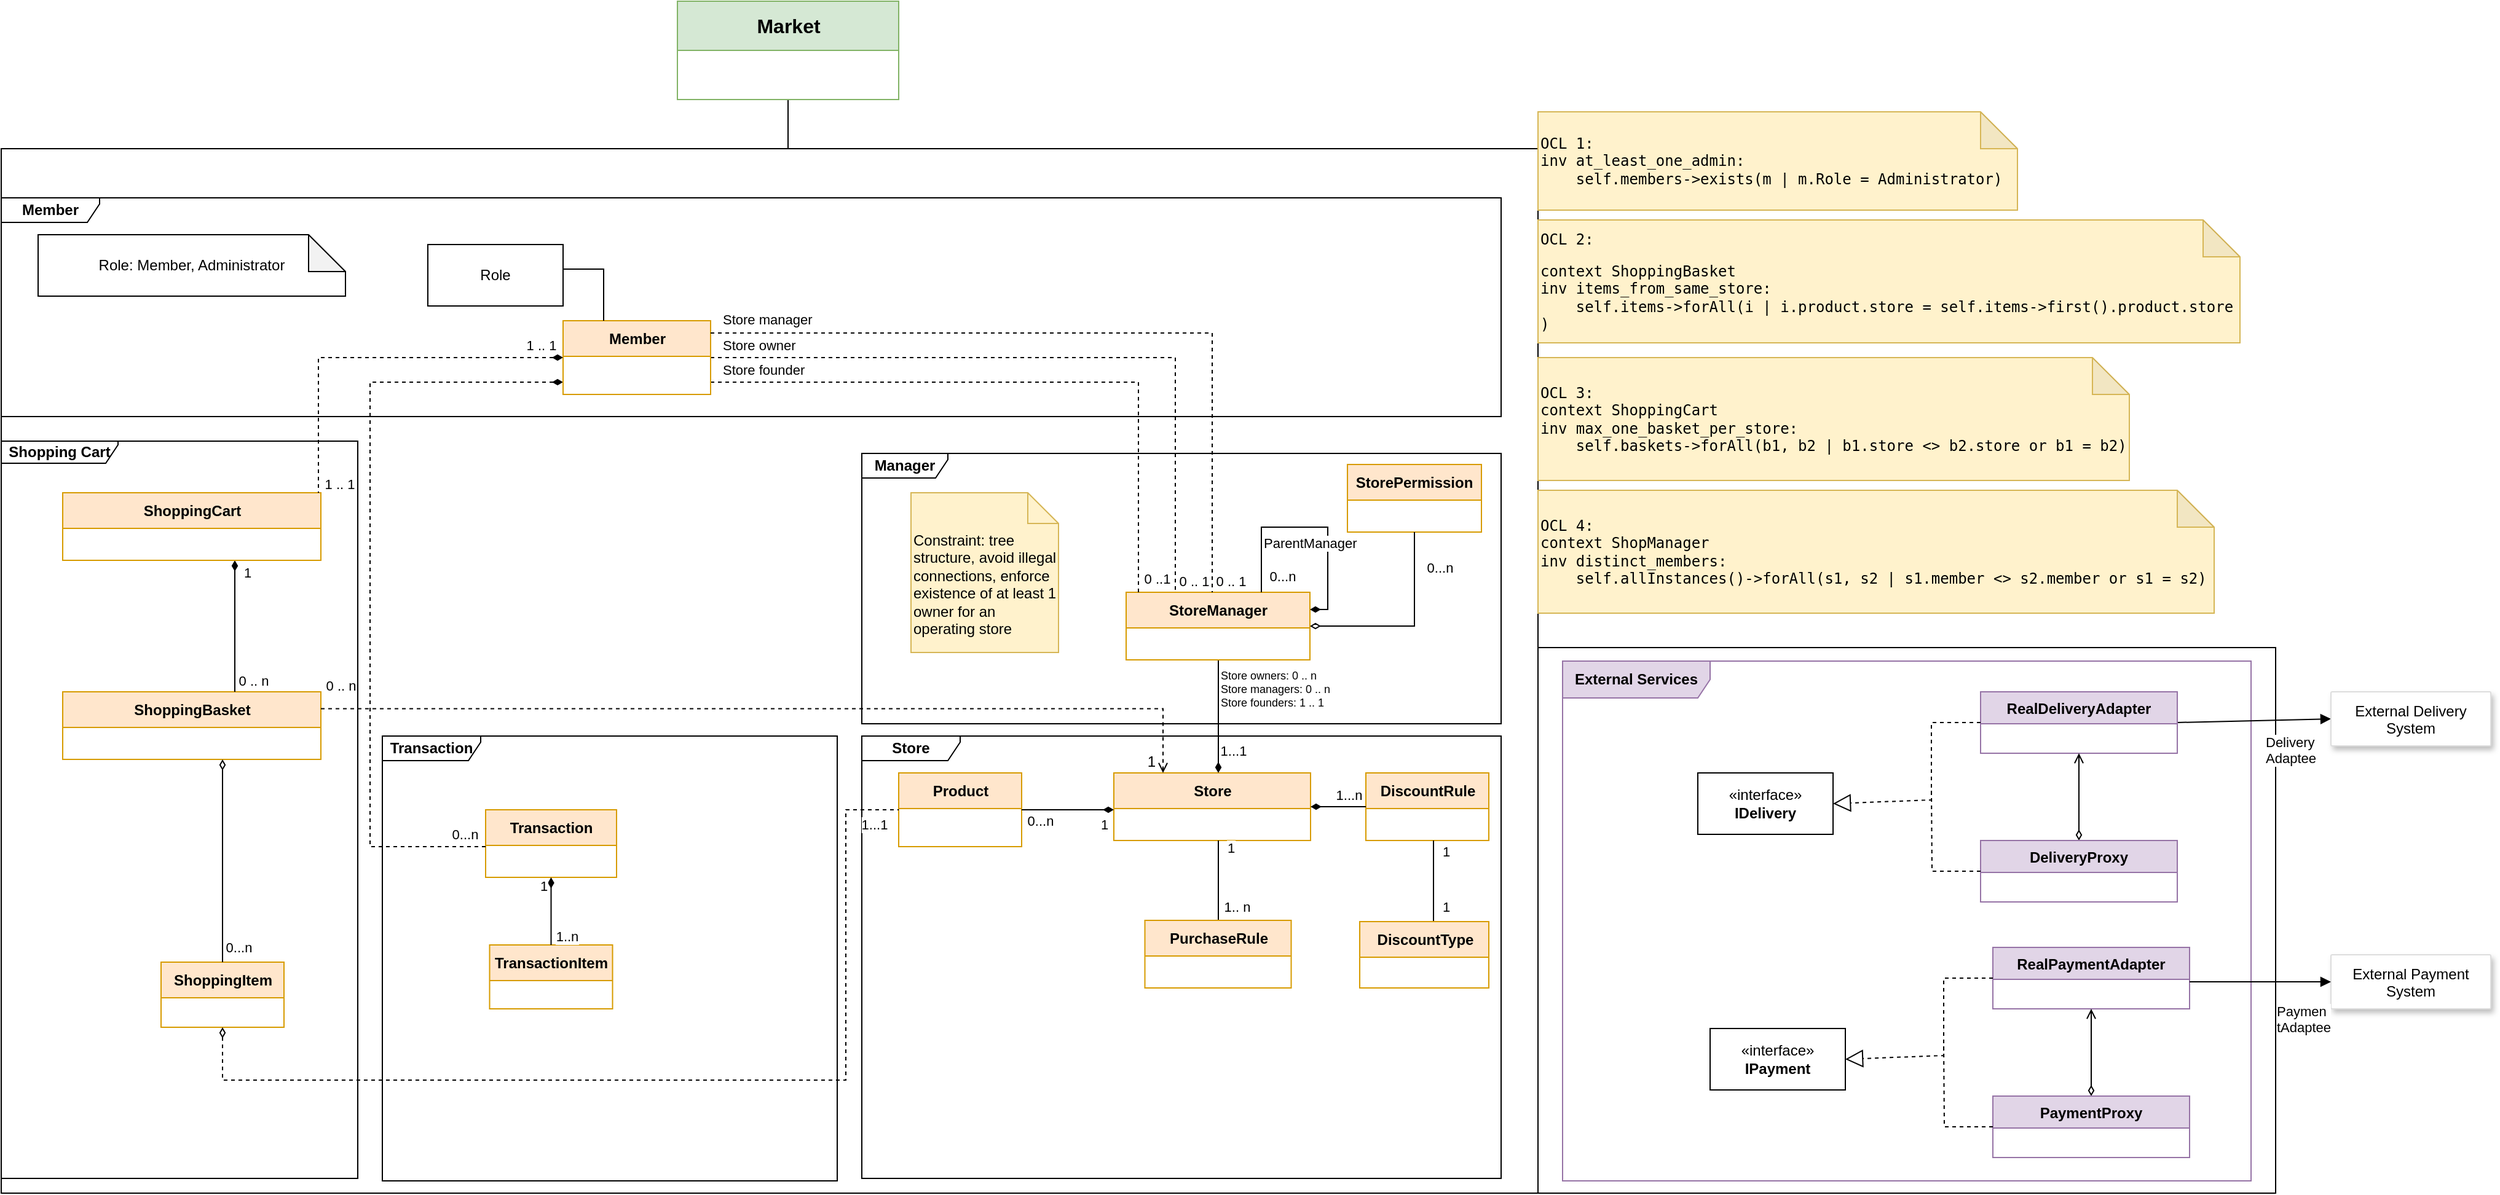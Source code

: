 <mxfile version="21.2.7" type="device">
  <diagram id="UdxZ_-akryXsySf2juUY" name="WhiteDiagram">
    <mxGraphModel dx="1134" dy="626" grid="1" gridSize="10" guides="1" tooltips="1" connect="1" arrows="1" fold="1" page="1" pageScale="1" pageWidth="850" pageHeight="1100" math="0" shadow="0">
      <root>
        <mxCell id="0" />
        <mxCell id="1" parent="0" />
        <mxCell id="dIHybOWJR_WHU6xol9Fc-5" value="" style="rounded=0;whiteSpace=wrap;html=1;" parent="1" vertex="1">
          <mxGeometry x="1350" y="616" width="600" height="444" as="geometry" />
        </mxCell>
        <mxCell id="CLvzxZcf5yE5PqEASKck-112" value="" style="rounded=0;whiteSpace=wrap;html=1;" parent="1" vertex="1">
          <mxGeometry x="100" y="210" width="1250" height="850" as="geometry" />
        </mxCell>
        <mxCell id="CLvzxZcf5yE5PqEASKck-2" value="&lt;b&gt;Store&lt;/b&gt;" style="shape=umlFrame;whiteSpace=wrap;html=1;pointerEvents=0;width=80;height=20;" parent="1" vertex="1">
          <mxGeometry x="800" y="688" width="520" height="360" as="geometry" />
        </mxCell>
        <mxCell id="CLvzxZcf5yE5PqEASKck-4" value="&lt;b&gt;Transaction&lt;/b&gt;" style="shape=umlFrame;whiteSpace=wrap;html=1;pointerEvents=0;width=80;height=20;" parent="1" vertex="1">
          <mxGeometry x="410" y="688" width="370" height="362" as="geometry" />
        </mxCell>
        <mxCell id="CLvzxZcf5yE5PqEASKck-3" value="&lt;b&gt;Shopping Cart&lt;/b&gt;" style="shape=umlFrame;whiteSpace=wrap;html=1;pointerEvents=0;width=95;height=18;" parent="1" vertex="1">
          <mxGeometry x="100" y="448" width="290" height="600" as="geometry" />
        </mxCell>
        <mxCell id="CLvzxZcf5yE5PqEASKck-5" value="Transaction" style="swimlane;fontStyle=1;align=center;verticalAlign=middle;childLayout=stackLayout;horizontal=1;startSize=29;horizontalStack=0;resizeParent=1;resizeParentMax=0;resizeLast=0;collapsible=0;marginBottom=0;html=1;fillColor=#ffe6cc;strokeColor=#d79b00;" parent="1" vertex="1">
          <mxGeometry x="494" y="748" width="106.5" height="55" as="geometry" />
        </mxCell>
        <mxCell id="CLvzxZcf5yE5PqEASKck-6" value="Store" style="swimlane;fontStyle=1;align=center;verticalAlign=middle;childLayout=stackLayout;horizontal=1;startSize=29;horizontalStack=0;resizeParent=1;resizeParentMax=0;resizeLast=0;collapsible=0;marginBottom=0;html=1;fillColor=#ffe6cc;strokeColor=#d79b00;" parent="1" vertex="1">
          <mxGeometry x="1005" y="718" width="160" height="55" as="geometry" />
        </mxCell>
        <mxCell id="CLvzxZcf5yE5PqEASKck-7" style="edgeStyle=orthogonalEdgeStyle;rounded=0;orthogonalLoop=1;jettySize=auto;html=1;endArrow=none;endFill=0;startArrow=diamondThin;startFill=1;" parent="1" source="CLvzxZcf5yE5PqEASKck-6" target="CLvzxZcf5yE5PqEASKck-54" edge="1">
          <mxGeometry relative="1" as="geometry">
            <Array as="points">
              <mxPoint x="1090" y="678" />
              <mxPoint x="1090" y="678" />
            </Array>
          </mxGeometry>
        </mxCell>
        <mxCell id="CLvzxZcf5yE5PqEASKck-8" value="1...1" style="edgeLabel;html=1;align=center;verticalAlign=middle;resizable=0;points=[];" parent="CLvzxZcf5yE5PqEASKck-7" connectable="0" vertex="1">
          <mxGeometry x="-0.699" relative="1" as="geometry">
            <mxPoint x="12" y="-4" as="offset" />
          </mxGeometry>
        </mxCell>
        <mxCell id="CLvzxZcf5yE5PqEASKck-9" value="&lt;div style=&quot;&quot;&gt;Store owners: 0 .. n&lt;/div&gt;Store managers: 0 .. n&lt;br&gt;Store founders: 1 .. 1" style="edgeLabel;html=1;align=left;verticalAlign=middle;resizable=0;points=[];fontSize=9;" parent="CLvzxZcf5yE5PqEASKck-7" vertex="1" connectable="0">
          <mxGeometry x="0.784" relative="1" as="geometry">
            <mxPoint y="14" as="offset" />
          </mxGeometry>
        </mxCell>
        <mxCell id="CLvzxZcf5yE5PqEASKck-10" value="Product" style="swimlane;fontStyle=1;align=center;verticalAlign=middle;childLayout=stackLayout;horizontal=1;startSize=29;horizontalStack=0;resizeParent=1;resizeParentMax=0;resizeLast=0;collapsible=0;marginBottom=0;html=1;fillColor=#ffe6cc;strokeColor=#d79b00;" parent="1" vertex="1">
          <mxGeometry x="830" y="718" width="100" height="60" as="geometry" />
        </mxCell>
        <mxCell id="CLvzxZcf5yE5PqEASKck-11" style="edgeStyle=orthogonalEdgeStyle;rounded=0;orthogonalLoop=1;jettySize=auto;html=1;endArrow=none;endFill=0;startArrow=diamondThin;startFill=1;" parent="1" source="CLvzxZcf5yE5PqEASKck-6" target="CLvzxZcf5yE5PqEASKck-10" edge="1">
          <mxGeometry relative="1" as="geometry">
            <Array as="points">
              <mxPoint x="970" y="748" />
              <mxPoint x="970" y="748" />
            </Array>
          </mxGeometry>
        </mxCell>
        <mxCell id="CLvzxZcf5yE5PqEASKck-12" value="0...n" style="edgeLabel;html=1;align=center;verticalAlign=middle;resizable=0;points=[];" parent="CLvzxZcf5yE5PqEASKck-11" vertex="1" connectable="0">
          <mxGeometry x="0.815" relative="1" as="geometry">
            <mxPoint x="8" y="9" as="offset" />
          </mxGeometry>
        </mxCell>
        <mxCell id="CLvzxZcf5yE5PqEASKck-104" value="1" style="edgeLabel;html=1;align=center;verticalAlign=middle;resizable=0;points=[];" parent="CLvzxZcf5yE5PqEASKck-11" vertex="1" connectable="0">
          <mxGeometry x="-0.787" relative="1" as="geometry">
            <mxPoint y="12" as="offset" />
          </mxGeometry>
        </mxCell>
        <mxCell id="CLvzxZcf5yE5PqEASKck-13" value="DiscountRule" style="swimlane;fontStyle=1;align=center;verticalAlign=middle;childLayout=stackLayout;horizontal=1;startSize=29;horizontalStack=0;resizeParent=1;resizeParentMax=0;resizeLast=0;collapsible=0;marginBottom=0;html=1;fillColor=#ffe6cc;strokeColor=#d79b00;" parent="1" vertex="1">
          <mxGeometry x="1210.0" y="718" width="100" height="55" as="geometry" />
        </mxCell>
        <mxCell id="CLvzxZcf5yE5PqEASKck-14" style="edgeStyle=orthogonalEdgeStyle;rounded=0;orthogonalLoop=1;jettySize=auto;html=1;endArrow=none;endFill=0;startArrow=diamondThin;startFill=1;" parent="1" source="CLvzxZcf5yE5PqEASKck-6" target="CLvzxZcf5yE5PqEASKck-13" edge="1">
          <mxGeometry relative="1" as="geometry" />
        </mxCell>
        <mxCell id="CLvzxZcf5yE5PqEASKck-15" value="1...n" style="edgeLabel;html=1;align=center;verticalAlign=middle;resizable=0;points=[];" parent="CLvzxZcf5yE5PqEASKck-14" vertex="1" connectable="0">
          <mxGeometry x="-0.796" y="1" relative="1" as="geometry">
            <mxPoint x="26" y="-9" as="offset" />
          </mxGeometry>
        </mxCell>
        <mxCell id="CLvzxZcf5yE5PqEASKck-16" value="&lt;b&gt;Member&lt;/b&gt;" style="shape=umlFrame;whiteSpace=wrap;html=1;pointerEvents=0;width=80;height=20;" parent="1" vertex="1">
          <mxGeometry x="100" y="250" width="1220" height="178" as="geometry" />
        </mxCell>
        <mxCell id="CLvzxZcf5yE5PqEASKck-17" value="" style="edgeStyle=orthogonalEdgeStyle;rounded=0;orthogonalLoop=1;jettySize=auto;html=1;endArrow=none;endFill=0;startArrow=diamondThin;startFill=1;dashed=1;" parent="1" source="CLvzxZcf5yE5PqEASKck-69" target="CLvzxZcf5yE5PqEASKck-5" edge="1">
          <mxGeometry relative="1" as="geometry">
            <Array as="points">
              <mxPoint x="400" y="400" />
              <mxPoint x="400" y="778" />
            </Array>
            <mxPoint x="315" y="568" as="sourcePoint" />
            <mxPoint x="210" y="1033" as="targetPoint" />
          </mxGeometry>
        </mxCell>
        <mxCell id="CLvzxZcf5yE5PqEASKck-18" value="0...n" style="edgeLabel;html=1;align=center;verticalAlign=middle;resizable=0;points=[];" parent="CLvzxZcf5yE5PqEASKck-17" connectable="0" vertex="1">
          <mxGeometry x="0.926" relative="1" as="geometry">
            <mxPoint x="6" y="-10" as="offset" />
          </mxGeometry>
        </mxCell>
        <mxCell id="CLvzxZcf5yE5PqEASKck-19" value="ShoppingBasket" style="swimlane;fontStyle=1;align=center;verticalAlign=middle;childLayout=stackLayout;horizontal=1;startSize=29;horizontalStack=0;resizeParent=1;resizeParentMax=0;resizeLast=0;collapsible=0;marginBottom=0;html=1;fillColor=#ffe6cc;strokeColor=#d79b00;" parent="1" vertex="1">
          <mxGeometry x="150" y="652" width="210" height="55" as="geometry" />
        </mxCell>
        <mxCell id="CLvzxZcf5yE5PqEASKck-20" style="edgeStyle=orthogonalEdgeStyle;rounded=0;orthogonalLoop=1;jettySize=auto;html=1;startArrow=diamondThin;startFill=1;endArrow=none;endFill=0;" parent="1" source="CLvzxZcf5yE5PqEASKck-76" target="CLvzxZcf5yE5PqEASKck-19" edge="1">
          <mxGeometry relative="1" as="geometry">
            <Array as="points">
              <mxPoint x="290" y="620" />
              <mxPoint x="290" y="620" />
            </Array>
          </mxGeometry>
        </mxCell>
        <mxCell id="CLvzxZcf5yE5PqEASKck-21" value="0 .. n" style="edgeLabel;html=1;align=center;verticalAlign=middle;resizable=0;points=[];" parent="CLvzxZcf5yE5PqEASKck-20" vertex="1" connectable="0">
          <mxGeometry x="0.933" y="1" relative="1" as="geometry">
            <mxPoint x="14" y="-6" as="offset" />
          </mxGeometry>
        </mxCell>
        <mxCell id="CLvzxZcf5yE5PqEASKck-101" value="1" style="edgeLabel;html=1;align=center;verticalAlign=middle;resizable=0;points=[];" parent="CLvzxZcf5yE5PqEASKck-20" vertex="1" connectable="0">
          <mxGeometry x="-0.814" y="-2" relative="1" as="geometry">
            <mxPoint x="12" as="offset" />
          </mxGeometry>
        </mxCell>
        <mxCell id="CLvzxZcf5yE5PqEASKck-22" value="ShoppingItem" style="swimlane;fontStyle=1;align=center;verticalAlign=middle;childLayout=stackLayout;horizontal=1;startSize=29;horizontalStack=0;resizeParent=1;resizeParentMax=0;resizeLast=0;collapsible=0;marginBottom=0;html=1;fillColor=#ffe6cc;strokeColor=#d79b00;" parent="1" vertex="1">
          <mxGeometry x="230" y="872" width="100" height="53" as="geometry" />
        </mxCell>
        <mxCell id="CLvzxZcf5yE5PqEASKck-23" style="edgeStyle=orthogonalEdgeStyle;rounded=0;orthogonalLoop=1;jettySize=auto;html=1;endArrow=none;endFill=0;startArrow=diamondThin;startFill=0;dashed=1;exitX=0.5;exitY=1;exitDx=0;exitDy=0;" parent="1" source="CLvzxZcf5yE5PqEASKck-22" target="CLvzxZcf5yE5PqEASKck-10" edge="1">
          <mxGeometry relative="1" as="geometry">
            <mxPoint x="280" y="898" as="sourcePoint" />
            <Array as="points">
              <mxPoint x="280" y="968" />
              <mxPoint x="787" y="968" />
              <mxPoint x="787" y="748" />
            </Array>
          </mxGeometry>
        </mxCell>
        <mxCell id="CLvzxZcf5yE5PqEASKck-24" value="1...1" style="edgeLabel;html=1;align=center;verticalAlign=middle;resizable=0;points=[];" parent="CLvzxZcf5yE5PqEASKck-23" vertex="1" connectable="0">
          <mxGeometry x="-0.946" y="-1" relative="1" as="geometry">
            <mxPoint x="531" y="-187" as="offset" />
          </mxGeometry>
        </mxCell>
        <mxCell id="CLvzxZcf5yE5PqEASKck-25" style="edgeStyle=orthogonalEdgeStyle;rounded=0;orthogonalLoop=1;jettySize=auto;html=1;endArrow=none;endFill=0;startArrow=diamondThin;startFill=0;" parent="1" source="CLvzxZcf5yE5PqEASKck-19" target="CLvzxZcf5yE5PqEASKck-22" edge="1">
          <mxGeometry relative="1" as="geometry">
            <Array as="points">
              <mxPoint x="280" y="858" />
              <mxPoint x="280" y="858" />
            </Array>
            <mxPoint x="700.034" y="845" as="targetPoint" />
          </mxGeometry>
        </mxCell>
        <mxCell id="CLvzxZcf5yE5PqEASKck-26" value="0...n" style="edgeLabel;html=1;align=center;verticalAlign=middle;resizable=0;points=[];" parent="CLvzxZcf5yE5PqEASKck-25" connectable="0" vertex="1">
          <mxGeometry x="0.673" y="-1" relative="1" as="geometry">
            <mxPoint x="14" y="15" as="offset" />
          </mxGeometry>
        </mxCell>
        <mxCell id="CLvzxZcf5yE5PqEASKck-27" value="TransactionItem" style="swimlane;fontStyle=1;align=center;verticalAlign=middle;childLayout=stackLayout;horizontal=1;startSize=29;horizontalStack=0;resizeParent=1;resizeParentMax=0;resizeLast=0;collapsible=0;marginBottom=0;html=1;fillColor=#ffe6cc;strokeColor=#d79b00;" parent="1" vertex="1">
          <mxGeometry x="497.25" y="858" width="100" height="52" as="geometry" />
        </mxCell>
        <mxCell id="CLvzxZcf5yE5PqEASKck-28" style="edgeStyle=orthogonalEdgeStyle;rounded=0;orthogonalLoop=1;jettySize=auto;html=1;startArrow=diamondThin;startFill=1;endArrow=none;endFill=0;exitX=0.5;exitY=1;exitDx=0;exitDy=0;" parent="1" source="CLvzxZcf5yE5PqEASKck-5" target="CLvzxZcf5yE5PqEASKck-27" edge="1">
          <mxGeometry relative="1" as="geometry">
            <mxPoint x="690.0" y="803" as="sourcePoint" />
          </mxGeometry>
        </mxCell>
        <mxCell id="CLvzxZcf5yE5PqEASKck-29" value="1..n" style="edgeLabel;html=1;align=center;verticalAlign=middle;resizable=0;points=[];" parent="CLvzxZcf5yE5PqEASKck-28" connectable="0" vertex="1">
          <mxGeometry x="0.684" y="1" relative="1" as="geometry">
            <mxPoint x="11" y="1" as="offset" />
          </mxGeometry>
        </mxCell>
        <mxCell id="dIHybOWJR_WHU6xol9Fc-9" value="1" style="edgeLabel;html=1;align=center;verticalAlign=middle;resizable=0;points=[];" parent="CLvzxZcf5yE5PqEASKck-28" vertex="1" connectable="0">
          <mxGeometry x="-0.83" relative="1" as="geometry">
            <mxPoint x="-7" y="2" as="offset" />
          </mxGeometry>
        </mxCell>
        <mxCell id="CLvzxZcf5yE5PqEASKck-30" value="&lt;b&gt;External Services&lt;/b&gt;" style="shape=umlFrame;whiteSpace=wrap;html=1;width=120;height=30;fillColor=#E1D5E7;strokeColor=#9673a6;fillStyle=solid;labelBackgroundColor=none;" parent="1" vertex="1">
          <mxGeometry x="1370" y="627" width="560" height="423" as="geometry" />
        </mxCell>
        <mxCell id="CLvzxZcf5yE5PqEASKck-46" style="edgeStyle=orthogonalEdgeStyle;rounded=0;orthogonalLoop=1;jettySize=auto;html=1;endArrow=none;endFill=0;" parent="1" source="CLvzxZcf5yE5PqEASKck-80" target="CLvzxZcf5yE5PqEASKck-13" edge="1">
          <mxGeometry relative="1" as="geometry">
            <Array as="points">
              <mxPoint x="1265" y="798" />
              <mxPoint x="1265" y="798" />
            </Array>
          </mxGeometry>
        </mxCell>
        <mxCell id="CLvzxZcf5yE5PqEASKck-47" value="1" style="edgeLabel;html=1;align=center;verticalAlign=middle;resizable=0;points=[];" parent="CLvzxZcf5yE5PqEASKck-46" vertex="1" connectable="0">
          <mxGeometry x="-0.81" relative="1" as="geometry">
            <mxPoint x="10" y="-6" as="offset" />
          </mxGeometry>
        </mxCell>
        <mxCell id="CLvzxZcf5yE5PqEASKck-103" value="1" style="edgeLabel;html=1;align=center;verticalAlign=middle;resizable=0;points=[];" parent="CLvzxZcf5yE5PqEASKck-46" vertex="1" connectable="0">
          <mxGeometry x="0.73" y="1" relative="1" as="geometry">
            <mxPoint x="11" as="offset" />
          </mxGeometry>
        </mxCell>
        <mxCell id="CLvzxZcf5yE5PqEASKck-48" style="edgeStyle=orthogonalEdgeStyle;rounded=0;orthogonalLoop=1;jettySize=auto;html=1;endArrow=none;endFill=0;" parent="1" source="CLvzxZcf5yE5PqEASKck-79" edge="1">
          <mxGeometry relative="1" as="geometry">
            <Array as="points">
              <mxPoint x="1085" y="848" />
              <mxPoint x="1085" y="848" />
            </Array>
            <mxPoint x="1090" y="773" as="targetPoint" />
          </mxGeometry>
        </mxCell>
        <mxCell id="CLvzxZcf5yE5PqEASKck-49" value="1.. n" style="edgeLabel;html=1;align=center;verticalAlign=middle;resizable=0;points=[];" parent="CLvzxZcf5yE5PqEASKck-48" vertex="1" connectable="0">
          <mxGeometry x="-0.639" y="-1" relative="1" as="geometry">
            <mxPoint x="14" as="offset" />
          </mxGeometry>
        </mxCell>
        <mxCell id="CLvzxZcf5yE5PqEASKck-102" value="1" style="edgeLabel;html=1;align=center;verticalAlign=middle;resizable=0;points=[];" parent="CLvzxZcf5yE5PqEASKck-48" vertex="1" connectable="0">
          <mxGeometry x="0.829" y="1" relative="1" as="geometry">
            <mxPoint x="11" as="offset" />
          </mxGeometry>
        </mxCell>
        <mxCell id="CLvzxZcf5yE5PqEASKck-50" value="&lt;pre style=&quot;border-color: var(--border-color);&quot;&gt;&lt;code style=&quot;border-color: var(--border-color);&quot; class=&quot;!whitespace-pre hljs language-rust&quot;&gt;OCL 2:&lt;/code&gt;&lt;/pre&gt;&lt;pre&gt;&lt;code class=&quot;!whitespace-pre hljs language-rust&quot;&gt;context ShoppingBasket&lt;br&gt;inv items_from_same_store:&lt;br&gt;    &lt;span class=&quot;hljs-keyword&quot;&gt;self&lt;/span&gt;.items&lt;span class=&quot;hljs-punctuation&quot;&gt;-&amp;gt;&lt;/span&gt;&lt;span class=&quot;hljs-title function_ invoke__&quot;&gt;forAll&lt;/span&gt;(i | i.product.store = &lt;span class=&quot;hljs-keyword&quot;&gt;self&lt;/span&gt;.items&lt;span class=&quot;hljs-punctuation&quot;&gt;-&amp;gt;&lt;/span&gt;&lt;span class=&quot;hljs-title function_ invoke__&quot;&gt;first&lt;/span&gt;().product.store&lt;br&gt;&lt;/code&gt;)&lt;/pre&gt;" style="shape=note;whiteSpace=wrap;html=1;backgroundOutline=1;darkOpacity=0.05;align=left;fillColor=#fff2cc;strokeColor=#d6b656;" parent="1" vertex="1">
          <mxGeometry x="1350" y="268" width="571" height="100" as="geometry" />
        </mxCell>
        <mxCell id="CLvzxZcf5yE5PqEASKck-51" value="&lt;br&gt;&lt;pre&gt;&lt;code class=&quot;!whitespace-pre hljs language-rust&quot;&gt;OCL 3:&lt;br/&gt;context ShoppingCart&lt;br&gt;inv max_one_basket_per_store:&lt;br&gt;    &lt;span class=&quot;hljs-keyword&quot;&gt;self&lt;/span&gt;.baskets&lt;span class=&quot;hljs-punctuation&quot;&gt;-&amp;gt;&lt;/span&gt;&lt;span class=&quot;hljs-title function_ invoke__&quot;&gt;forAll&lt;/span&gt;(b1, b2 | b1.store &amp;lt;&amp;gt; b2.store or b1 = b2)&lt;/code&gt;&lt;/pre&gt;&lt;br&gt;" style="shape=note;whiteSpace=wrap;html=1;backgroundOutline=1;darkOpacity=0.05;align=left;fillColor=#fff2cc;strokeColor=#d6b656;" parent="1" vertex="1">
          <mxGeometry x="1350" y="380" width="481" height="100" as="geometry" />
        </mxCell>
        <mxCell id="CLvzxZcf5yE5PqEASKck-52" value="StorePermission" style="swimlane;fontStyle=1;align=center;verticalAlign=middle;childLayout=stackLayout;horizontal=1;startSize=29;horizontalStack=0;resizeParent=1;resizeParentMax=0;resizeLast=0;collapsible=0;marginBottom=0;html=1;whiteSpace=wrap;fillColor=#ffe6cc;strokeColor=#d79b00;" parent="1" vertex="1">
          <mxGeometry x="1195" y="467" width="109" height="55" as="geometry" />
        </mxCell>
        <mxCell id="CLvzxZcf5yE5PqEASKck-53" value="&lt;b&gt;Manager&lt;/b&gt;" style="shape=umlFrame;whiteSpace=wrap;html=1;pointerEvents=0;width=70;height=20;" parent="1" vertex="1">
          <mxGeometry x="800" y="458" width="520" height="220" as="geometry" />
        </mxCell>
        <mxCell id="CLvzxZcf5yE5PqEASKck-54" value="StoreManager" style="swimlane;fontStyle=1;align=center;verticalAlign=middle;childLayout=stackLayout;horizontal=1;startSize=29;horizontalStack=0;resizeParent=1;resizeParentMax=0;resizeLast=0;collapsible=0;marginBottom=0;html=1;whiteSpace=wrap;fillColor=#ffe6cc;strokeColor=#d79b00;" parent="1" vertex="1">
          <mxGeometry x="1015" y="571" width="149.5" height="55" as="geometry" />
        </mxCell>
        <mxCell id="CLvzxZcf5yE5PqEASKck-55" style="edgeStyle=orthogonalEdgeStyle;rounded=0;orthogonalLoop=1;jettySize=auto;html=1;endArrow=diamondThin;endFill=1;" parent="1" source="CLvzxZcf5yE5PqEASKck-54" target="CLvzxZcf5yE5PqEASKck-54" edge="1">
          <mxGeometry relative="1" as="geometry">
            <Array as="points">
              <mxPoint x="1125" y="518" />
              <mxPoint x="1179" y="518" />
              <mxPoint x="1179" y="585" />
            </Array>
          </mxGeometry>
        </mxCell>
        <mxCell id="CLvzxZcf5yE5PqEASKck-56" value="0...n" style="edgeLabel;html=1;align=center;verticalAlign=middle;resizable=0;points=[];" parent="CLvzxZcf5yE5PqEASKck-55" vertex="1" connectable="0">
          <mxGeometry x="-0.039" y="-2" relative="1" as="geometry">
            <mxPoint x="-21" y="38" as="offset" />
          </mxGeometry>
        </mxCell>
        <mxCell id="CLvzxZcf5yE5PqEASKck-57" value="ParentManager" style="edgeLabel;html=1;align=left;verticalAlign=middle;resizable=0;points=[];" parent="CLvzxZcf5yE5PqEASKck-55" vertex="1" connectable="0">
          <mxGeometry x="-0.723" relative="1" as="geometry">
            <mxPoint y="-14" as="offset" />
          </mxGeometry>
        </mxCell>
        <mxCell id="CLvzxZcf5yE5PqEASKck-58" style="edgeStyle=orthogonalEdgeStyle;rounded=0;orthogonalLoop=1;jettySize=auto;html=1;endArrow=none;endFill=0;startArrow=diamondThin;startFill=0;" parent="1" source="CLvzxZcf5yE5PqEASKck-54" target="CLvzxZcf5yE5PqEASKck-52" edge="1">
          <mxGeometry relative="1" as="geometry">
            <mxPoint x="1151.0" y="612.0" as="sourcePoint" />
          </mxGeometry>
        </mxCell>
        <mxCell id="CLvzxZcf5yE5PqEASKck-59" value="0...n" style="edgeLabel;html=1;align=center;verticalAlign=middle;resizable=0;points=[];" parent="CLvzxZcf5yE5PqEASKck-58" vertex="1" connectable="0">
          <mxGeometry x="-0.79" y="-1" relative="1" as="geometry">
            <mxPoint x="88" y="-49" as="offset" />
          </mxGeometry>
        </mxCell>
        <mxCell id="CLvzxZcf5yE5PqEASKck-62" value="Constraint: tree structure, avoid illegal connections, enforce existence of at least 1 owner for an operating store" style="shape=note2;boundedLbl=1;whiteSpace=wrap;html=1;size=25;verticalAlign=top;align=left;fillColor=#fff2cc;strokeColor=#d6b656;" parent="1" vertex="1">
          <mxGeometry x="840" y="490" width="120" height="130" as="geometry" />
        </mxCell>
        <mxCell id="CLvzxZcf5yE5PqEASKck-63" style="edgeStyle=orthogonalEdgeStyle;rounded=0;orthogonalLoop=1;jettySize=auto;html=1;endArrow=none;endFill=0;dashed=1;" parent="1" source="CLvzxZcf5yE5PqEASKck-69" target="CLvzxZcf5yE5PqEASKck-54" edge="1">
          <mxGeometry relative="1" as="geometry">
            <mxPoint x="1065" y="568" as="targetPoint" />
            <Array as="points">
              <mxPoint x="1055" y="380" />
            </Array>
          </mxGeometry>
        </mxCell>
        <mxCell id="CLvzxZcf5yE5PqEASKck-64" value="Store owner" style="edgeLabel;html=1;align=left;verticalAlign=middle;resizable=0;points=[];" parent="CLvzxZcf5yE5PqEASKck-63" vertex="1" connectable="0">
          <mxGeometry x="-0.975" y="1" relative="1" as="geometry">
            <mxPoint x="1" y="-9" as="offset" />
          </mxGeometry>
        </mxCell>
        <mxCell id="dIHybOWJR_WHU6xol9Fc-1" value="0 .. 1" style="edgeLabel;html=1;align=center;verticalAlign=middle;resizable=0;points=[];" parent="CLvzxZcf5yE5PqEASKck-63" vertex="1" connectable="0">
          <mxGeometry x="0.966" y="1" relative="1" as="geometry">
            <mxPoint x="14" as="offset" />
          </mxGeometry>
        </mxCell>
        <mxCell id="CLvzxZcf5yE5PqEASKck-66" style="edgeStyle=orthogonalEdgeStyle;rounded=0;orthogonalLoop=1;jettySize=auto;html=1;endArrow=none;endFill=0;dashed=1;" parent="1" source="CLvzxZcf5yE5PqEASKck-69" edge="1">
          <mxGeometry relative="1" as="geometry">
            <mxPoint x="1025" y="571" as="targetPoint" />
            <Array as="points">
              <mxPoint x="1025" y="400" />
            </Array>
          </mxGeometry>
        </mxCell>
        <mxCell id="CLvzxZcf5yE5PqEASKck-67" value="Store founder" style="edgeLabel;html=1;align=left;verticalAlign=middle;resizable=0;points=[];" parent="CLvzxZcf5yE5PqEASKck-66" vertex="1" connectable="0">
          <mxGeometry x="-0.947" relative="1" as="geometry">
            <mxPoint x="-6" y="-10" as="offset" />
          </mxGeometry>
        </mxCell>
        <mxCell id="dIHybOWJR_WHU6xol9Fc-3" value="0 ..1" style="edgeLabel;html=1;align=center;verticalAlign=middle;resizable=0;points=[];" parent="CLvzxZcf5yE5PqEASKck-66" vertex="1" connectable="0">
          <mxGeometry x="0.973" relative="1" as="geometry">
            <mxPoint x="15" y="-4" as="offset" />
          </mxGeometry>
        </mxCell>
        <mxCell id="CLvzxZcf5yE5PqEASKck-69" value="Member" style="swimlane;fontStyle=1;align=center;verticalAlign=middle;childLayout=stackLayout;horizontal=1;startSize=29;horizontalStack=0;resizeParent=1;resizeParentMax=0;resizeLast=0;collapsible=0;marginBottom=0;html=1;fillColor=#ffe6cc;strokeColor=#d79b00;" parent="1" vertex="1">
          <mxGeometry x="557" y="350" width="120" height="60" as="geometry" />
        </mxCell>
        <mxCell id="CLvzxZcf5yE5PqEASKck-70" style="edgeStyle=orthogonalEdgeStyle;rounded=0;orthogonalLoop=1;jettySize=auto;html=1;endArrow=none;endFill=0;startArrow=none;startFill=0;dashed=1;" parent="1" source="CLvzxZcf5yE5PqEASKck-69" target="CLvzxZcf5yE5PqEASKck-54" edge="1">
          <mxGeometry relative="1" as="geometry">
            <Array as="points">
              <mxPoint x="1085" y="360" />
            </Array>
            <mxPoint x="1080" y="508" as="targetPoint" />
          </mxGeometry>
        </mxCell>
        <mxCell id="CLvzxZcf5yE5PqEASKck-72" value="Store manager" style="edgeLabel;html=1;align=left;verticalAlign=middle;resizable=0;points=[];" parent="CLvzxZcf5yE5PqEASKck-70" vertex="1" connectable="0">
          <mxGeometry x="-0.99" relative="1" as="geometry">
            <mxPoint x="5" y="-11" as="offset" />
          </mxGeometry>
        </mxCell>
        <mxCell id="dIHybOWJR_WHU6xol9Fc-2" value="0 .. 1" style="edgeLabel;html=1;align=center;verticalAlign=middle;resizable=0;points=[];" parent="CLvzxZcf5yE5PqEASKck-70" vertex="1" connectable="0">
          <mxGeometry x="0.97" relative="1" as="geometry">
            <mxPoint x="15" as="offset" />
          </mxGeometry>
        </mxCell>
        <mxCell id="CLvzxZcf5yE5PqEASKck-73" style="edgeStyle=orthogonalEdgeStyle;rounded=0;orthogonalLoop=1;jettySize=auto;html=1;endArrow=none;endFill=0;" parent="1" source="CLvzxZcf5yE5PqEASKck-74" target="CLvzxZcf5yE5PqEASKck-69" edge="1">
          <mxGeometry relative="1" as="geometry">
            <Array as="points">
              <mxPoint x="590" y="308" />
            </Array>
          </mxGeometry>
        </mxCell>
        <mxCell id="CLvzxZcf5yE5PqEASKck-74" value="Role" style="html=1;whiteSpace=wrap;" parent="1" vertex="1">
          <mxGeometry x="447" y="288" width="110" height="50" as="geometry" />
        </mxCell>
        <mxCell id="CLvzxZcf5yE5PqEASKck-75" value="&lt;pre&gt;&lt;code class=&quot;!whitespace-pre hljs language-rust&quot;&gt;OCL 1:&lt;br&gt;inv at_least_one_admin:&lt;br&gt;    self.members&lt;span class=&quot;hljs-punctuation&quot;&gt;-&amp;gt;&lt;/span&gt;&lt;span class=&quot;hljs-title function_ invoke__&quot;&gt;exists&lt;/span&gt;(m | m.Role = Administrator)&lt;/code&gt;&lt;/pre&gt;" style="shape=note;whiteSpace=wrap;html=1;backgroundOutline=1;darkOpacity=0.05;align=left;fillColor=#fff2cc;strokeColor=#d6b656;" parent="1" vertex="1">
          <mxGeometry x="1350" y="180" width="390" height="80" as="geometry" />
        </mxCell>
        <mxCell id="CLvzxZcf5yE5PqEASKck-76" value="ShoppingCart" style="swimlane;fontStyle=1;align=center;verticalAlign=middle;childLayout=stackLayout;horizontal=1;startSize=29;horizontalStack=0;resizeParent=1;resizeParentMax=0;resizeLast=0;collapsible=0;marginBottom=0;html=1;fillColor=#ffe6cc;strokeColor=#d79b00;" parent="1" vertex="1">
          <mxGeometry x="150" y="490" width="210" height="55" as="geometry" />
        </mxCell>
        <mxCell id="CLvzxZcf5yE5PqEASKck-77" style="edgeStyle=orthogonalEdgeStyle;rounded=0;orthogonalLoop=1;jettySize=auto;html=1;endArrow=none;endFill=0;startArrow=diamondThin;startFill=1;dashed=1;" parent="1" source="CLvzxZcf5yE5PqEASKck-69" target="CLvzxZcf5yE5PqEASKck-76" edge="1">
          <mxGeometry relative="1" as="geometry">
            <Array as="points">
              <mxPoint x="358" y="380" />
            </Array>
            <mxPoint x="275" y="528" as="targetPoint" />
          </mxGeometry>
        </mxCell>
        <mxCell id="CLvzxZcf5yE5PqEASKck-78" value="1 .. 1" style="edgeLabel;html=1;align=center;verticalAlign=middle;resizable=0;points=[];" parent="CLvzxZcf5yE5PqEASKck-77" vertex="1" connectable="0">
          <mxGeometry x="0.953" y="1" relative="1" as="geometry">
            <mxPoint x="16" as="offset" />
          </mxGeometry>
        </mxCell>
        <mxCell id="dIHybOWJR_WHU6xol9Fc-22" value="1 .. 1" style="edgeLabel;html=1;align=center;verticalAlign=middle;resizable=0;points=[];" parent="CLvzxZcf5yE5PqEASKck-77" vertex="1" connectable="0">
          <mxGeometry x="-0.885" relative="1" as="geometry">
            <mxPoint y="-10" as="offset" />
          </mxGeometry>
        </mxCell>
        <mxCell id="CLvzxZcf5yE5PqEASKck-79" value="PurchaseRule" style="swimlane;fontStyle=1;align=center;verticalAlign=middle;childLayout=stackLayout;horizontal=1;startSize=29;horizontalStack=0;resizeParent=1;resizeParentMax=0;resizeLast=0;collapsible=0;marginBottom=0;html=1;fillColor=#ffe6cc;strokeColor=#d79b00;" parent="1" vertex="1">
          <mxGeometry x="1030.25" y="838" width="119" height="55" as="geometry" />
        </mxCell>
        <mxCell id="CLvzxZcf5yE5PqEASKck-80" value="DiscountType" style="swimlane;fontStyle=1;align=center;verticalAlign=middle;childLayout=stackLayout;horizontal=1;startSize=29;horizontalStack=0;resizeParent=1;resizeParentMax=0;resizeLast=0;collapsible=0;marginBottom=0;html=1;fillColor=#ffe6cc;strokeColor=#d79b00;" parent="1" vertex="1">
          <mxGeometry x="1205" y="839" width="105" height="54" as="geometry" />
        </mxCell>
        <mxCell id="CLvzxZcf5yE5PqEASKck-105" value="Role: Member, Administrator" style="shape=note;whiteSpace=wrap;html=1;backgroundOutline=1;darkOpacity=0.05;" parent="1" vertex="1">
          <mxGeometry x="130" y="280" width="250" height="50" as="geometry" />
        </mxCell>
        <mxCell id="CLvzxZcf5yE5PqEASKck-107" value="&lt;pre&gt;&lt;code class=&quot;!whitespace-pre hljs language-css&quot;&gt;OCL 4:&lt;br/&gt;context ShopManager&lt;br&gt;inv distinct_members:&lt;br&gt;    self.allInstances()-&amp;gt;&lt;span class=&quot;hljs-built_in&quot;&gt;forAll&lt;/span&gt;(s1, s2 | s1.member &amp;lt;&amp;gt; s2.member or s1 = s2)&lt;/code&gt;&lt;/pre&gt;" style="shape=note;whiteSpace=wrap;html=1;backgroundOutline=1;darkOpacity=0.05;align=left;fillColor=#fff2cc;strokeColor=#d6b656;" parent="1" vertex="1">
          <mxGeometry x="1350" y="488" width="550" height="100" as="geometry" />
        </mxCell>
        <mxCell id="CLvzxZcf5yE5PqEASKck-113" style="edgeStyle=orthogonalEdgeStyle;rounded=0;orthogonalLoop=1;jettySize=auto;html=1;endArrow=none;endFill=0;" parent="1" source="CLvzxZcf5yE5PqEASKck-108" target="CLvzxZcf5yE5PqEASKck-112" edge="1">
          <mxGeometry relative="1" as="geometry">
            <Array as="points">
              <mxPoint x="740" y="200" />
              <mxPoint x="740" y="200" />
            </Array>
          </mxGeometry>
        </mxCell>
        <mxCell id="CLvzxZcf5yE5PqEASKck-108" value="Market" style="swimlane;fontStyle=1;align=center;verticalAlign=middle;childLayout=stackLayout;horizontal=1;startSize=40;horizontalStack=0;resizeParent=1;resizeParentMax=0;resizeLast=0;collapsible=0;marginBottom=0;html=1;fillColor=#d5e8d4;strokeColor=#82b366;fontSize=16;" parent="1" vertex="1">
          <mxGeometry x="650" y="90" width="180" height="80" as="geometry" />
        </mxCell>
        <mxCell id="Ha9zelG3oU2tV3AhwNEj-2" value="" style="endArrow=open;html=1;rounded=0;dashed=1;exitX=1;exitY=0.25;exitDx=0;exitDy=0;entryX=0.25;entryY=0;entryDx=0;entryDy=0;edgeStyle=orthogonalEdgeStyle;endFill=0;" parent="1" source="CLvzxZcf5yE5PqEASKck-19" target="CLvzxZcf5yE5PqEASKck-6" edge="1">
          <mxGeometry relative="1" as="geometry">
            <mxPoint x="540" y="730" as="sourcePoint" />
            <mxPoint x="700" y="730" as="targetPoint" />
          </mxGeometry>
        </mxCell>
        <mxCell id="Ha9zelG3oU2tV3AhwNEj-3" value="1" style="resizable=0;html=1;whiteSpace=wrap;align=right;verticalAlign=bottom;" parent="Ha9zelG3oU2tV3AhwNEj-2" connectable="0" vertex="1">
          <mxGeometry x="1" relative="1" as="geometry">
            <mxPoint x="-5" as="offset" />
          </mxGeometry>
        </mxCell>
        <mxCell id="Ha9zelG3oU2tV3AhwNEj-4" value="" style="resizable=0;html=1;whiteSpace=wrap;align=right;verticalAlign=bottom;" parent="1" connectable="0" vertex="1">
          <mxGeometry x="1070" y="727.8" as="geometry">
            <mxPoint x="-682" y="-64" as="offset" />
          </mxGeometry>
        </mxCell>
        <mxCell id="ggJYoar1Brt_5jLOgCQw-3" value="Delivery&lt;br&gt;Adaptee" style="endArrow=block;endFill=1;html=1;align=left;verticalAlign=top;rounded=0;exitX=1;exitY=0.5;exitDx=0;exitDy=0;entryX=0;entryY=0.5;entryDx=0;entryDy=0;" parent="1" source="CLvzxZcf5yE5PqEASKck-45" target="ggJYoar1Brt_5jLOgCQw-1" edge="1">
          <mxGeometry x="0.118" y="-5" relative="1" as="geometry">
            <mxPoint x="2240" y="684" as="sourcePoint" />
            <mxPoint x="2370" y="684" as="targetPoint" />
            <mxPoint as="offset" />
          </mxGeometry>
        </mxCell>
        <mxCell id="ggJYoar1Brt_5jLOgCQw-13" value="" style="group" parent="1" vertex="1" connectable="0">
          <mxGeometry x="1480" y="652" width="390" height="171" as="geometry" />
        </mxCell>
        <mxCell id="CLvzxZcf5yE5PqEASKck-45" value="RealDeliveryAdapter" style="swimlane;fontStyle=1;align=center;verticalAlign=top;childLayout=stackLayout;horizontal=1;startSize=26;horizontalStack=0;resizeParent=1;resizeParentMax=0;resizeLast=0;collapsible=1;marginBottom=0;fillColor=#e1d5e7;strokeColor=#9673a6;" parent="ggJYoar1Brt_5jLOgCQw-13" vertex="1">
          <mxGeometry x="230" width="160" height="50" as="geometry" />
        </mxCell>
        <mxCell id="CLvzxZcf5yE5PqEASKck-85" value="«interface»&lt;br&gt;&lt;b&gt;IDelivery&lt;/b&gt;" style="html=1;whiteSpace=wrap;" parent="ggJYoar1Brt_5jLOgCQw-13" vertex="1">
          <mxGeometry y="66" width="110" height="50" as="geometry" />
        </mxCell>
        <mxCell id="CLvzxZcf5yE5PqEASKck-100" style="rounded=0;orthogonalLoop=1;jettySize=auto;html=1;endArrow=open;endFill=0;startArrow=diamondThin;startFill=0;entryX=0.5;entryY=1;entryDx=0;entryDy=0;exitX=0.5;exitY=0;exitDx=0;exitDy=0;" parent="ggJYoar1Brt_5jLOgCQw-13" source="CLvzxZcf5yE5PqEASKck-92" target="CLvzxZcf5yE5PqEASKck-45" edge="1">
          <mxGeometry relative="1" as="geometry">
            <mxPoint x="310" y="58" as="targetPoint" />
          </mxGeometry>
        </mxCell>
        <mxCell id="CLvzxZcf5yE5PqEASKck-92" value="DeliveryProxy" style="swimlane;fontStyle=1;align=center;verticalAlign=top;childLayout=stackLayout;horizontal=1;startSize=26;horizontalStack=0;resizeParent=1;resizeParentMax=0;resizeLast=0;collapsible=1;marginBottom=0;fillColor=#e1d5e7;strokeColor=#9673a6;" parent="ggJYoar1Brt_5jLOgCQw-13" vertex="1">
          <mxGeometry x="230" y="121" width="160" height="50" as="geometry" />
        </mxCell>
        <mxCell id="ggJYoar1Brt_5jLOgCQw-6" value="" style="endArrow=block;dashed=1;endFill=0;endSize=12;html=1;rounded=0;entryX=1;entryY=0.5;entryDx=0;entryDy=0;exitX=0;exitY=0.5;exitDx=0;exitDy=0;" parent="ggJYoar1Brt_5jLOgCQw-13" source="CLvzxZcf5yE5PqEASKck-45" target="CLvzxZcf5yE5PqEASKck-85" edge="1">
          <mxGeometry width="160" relative="1" as="geometry">
            <mxPoint x="300" y="38" as="sourcePoint" />
            <mxPoint x="460" y="38" as="targetPoint" />
            <Array as="points">
              <mxPoint x="190" y="25" />
              <mxPoint x="190" y="68" />
              <mxPoint x="190" y="88" />
            </Array>
          </mxGeometry>
        </mxCell>
        <mxCell id="ggJYoar1Brt_5jLOgCQw-7" value="" style="endArrow=none;dashed=1;endFill=0;endSize=12;html=1;rounded=0;edgeStyle=orthogonalEdgeStyle;exitX=0;exitY=0.5;exitDx=0;exitDy=0;" parent="ggJYoar1Brt_5jLOgCQw-13" source="CLvzxZcf5yE5PqEASKck-92" edge="1">
          <mxGeometry width="160" relative="1" as="geometry">
            <mxPoint x="230" y="108" as="sourcePoint" />
            <mxPoint x="190" y="78" as="targetPoint" />
          </mxGeometry>
        </mxCell>
        <mxCell id="ggJYoar1Brt_5jLOgCQw-14" value="" style="group" parent="1" vertex="1" connectable="0">
          <mxGeometry x="1490" y="860" width="390" height="171" as="geometry" />
        </mxCell>
        <mxCell id="ggJYoar1Brt_5jLOgCQw-15" value="RealPaymentAdapter" style="swimlane;fontStyle=1;align=center;verticalAlign=top;childLayout=stackLayout;horizontal=1;startSize=26;horizontalStack=0;resizeParent=1;resizeParentMax=0;resizeLast=0;collapsible=1;marginBottom=0;fillColor=#e1d5e7;strokeColor=#9673a6;" parent="ggJYoar1Brt_5jLOgCQw-14" vertex="1">
          <mxGeometry x="230" width="160" height="50" as="geometry" />
        </mxCell>
        <mxCell id="ggJYoar1Brt_5jLOgCQw-16" value="«interface»&lt;br&gt;&lt;b&gt;IPayment&lt;/b&gt;" style="html=1;whiteSpace=wrap;" parent="ggJYoar1Brt_5jLOgCQw-14" vertex="1">
          <mxGeometry y="66" width="110" height="50" as="geometry" />
        </mxCell>
        <mxCell id="ggJYoar1Brt_5jLOgCQw-17" style="rounded=0;orthogonalLoop=1;jettySize=auto;html=1;endArrow=open;endFill=0;startArrow=diamondThin;startFill=0;entryX=0.5;entryY=1;entryDx=0;entryDy=0;exitX=0.5;exitY=0;exitDx=0;exitDy=0;" parent="ggJYoar1Brt_5jLOgCQw-14" source="ggJYoar1Brt_5jLOgCQw-18" target="ggJYoar1Brt_5jLOgCQw-15" edge="1">
          <mxGeometry relative="1" as="geometry">
            <mxPoint x="310" y="58" as="targetPoint" />
          </mxGeometry>
        </mxCell>
        <mxCell id="ggJYoar1Brt_5jLOgCQw-18" value="PaymentProxy" style="swimlane;fontStyle=1;align=center;verticalAlign=top;childLayout=stackLayout;horizontal=1;startSize=26;horizontalStack=0;resizeParent=1;resizeParentMax=0;resizeLast=0;collapsible=1;marginBottom=0;fillColor=#e1d5e7;strokeColor=#9673a6;" parent="ggJYoar1Brt_5jLOgCQw-14" vertex="1">
          <mxGeometry x="230" y="121" width="160" height="50" as="geometry" />
        </mxCell>
        <mxCell id="ggJYoar1Brt_5jLOgCQw-19" value="" style="endArrow=block;dashed=1;endFill=0;endSize=12;html=1;rounded=0;entryX=1;entryY=0.5;entryDx=0;entryDy=0;exitX=0;exitY=0.5;exitDx=0;exitDy=0;" parent="ggJYoar1Brt_5jLOgCQw-14" source="ggJYoar1Brt_5jLOgCQw-15" target="ggJYoar1Brt_5jLOgCQw-16" edge="1">
          <mxGeometry width="160" relative="1" as="geometry">
            <mxPoint x="300" y="38" as="sourcePoint" />
            <mxPoint x="460" y="38" as="targetPoint" />
            <Array as="points">
              <mxPoint x="190" y="25" />
              <mxPoint x="190" y="68" />
              <mxPoint x="190" y="88" />
            </Array>
          </mxGeometry>
        </mxCell>
        <mxCell id="ggJYoar1Brt_5jLOgCQw-20" value="" style="endArrow=none;dashed=1;endFill=0;endSize=12;html=1;rounded=0;edgeStyle=orthogonalEdgeStyle;exitX=0;exitY=0.5;exitDx=0;exitDy=0;" parent="ggJYoar1Brt_5jLOgCQw-14" source="ggJYoar1Brt_5jLOgCQw-18" edge="1">
          <mxGeometry width="160" relative="1" as="geometry">
            <mxPoint x="230" y="108" as="sourcePoint" />
            <mxPoint x="190" y="78" as="targetPoint" />
          </mxGeometry>
        </mxCell>
        <mxCell id="ggJYoar1Brt_5jLOgCQw-1" value="External Delivery&#xa;System" style="strokeColor=#dddddd;shadow=1;strokeWidth=1;rounded=1;absoluteArcSize=1;arcSize=2;" parent="1" vertex="1">
          <mxGeometry x="1995" y="652" width="130" height="44" as="geometry" />
        </mxCell>
        <mxCell id="ggJYoar1Brt_5jLOgCQw-30" value="External Payment&#xa;System" style="strokeColor=#dddddd;shadow=1;strokeWidth=1;rounded=1;absoluteArcSize=1;arcSize=2;" parent="1" vertex="1">
          <mxGeometry x="1995" y="866" width="130" height="44" as="geometry" />
        </mxCell>
        <mxCell id="ggJYoar1Brt_5jLOgCQw-31" value="Paymen&lt;br&gt;tAdaptee" style="endArrow=block;endFill=1;html=1;align=left;verticalAlign=top;rounded=0;edgeStyle=elbowEdgeStyle;elbow=vertical;" parent="1" source="ggJYoar1Brt_5jLOgCQw-15" target="ggJYoar1Brt_5jLOgCQw-30" edge="1">
          <mxGeometry x="0.217" y="-11" relative="1" as="geometry">
            <mxPoint x="1880" y="881.41" as="sourcePoint" />
            <mxPoint x="2060" y="881.41" as="targetPoint" />
            <mxPoint x="-1" as="offset" />
          </mxGeometry>
        </mxCell>
        <mxCell id="pW84G5tZ_yXUKDiwQYsp-1" value="0 .. n" style="edgeLabel;html=1;align=center;verticalAlign=middle;resizable=0;points=[];" parent="1" vertex="1" connectable="0">
          <mxGeometry x="315" y="640" as="geometry">
            <mxPoint x="61" y="7" as="offset" />
          </mxGeometry>
        </mxCell>
      </root>
    </mxGraphModel>
  </diagram>
</mxfile>
